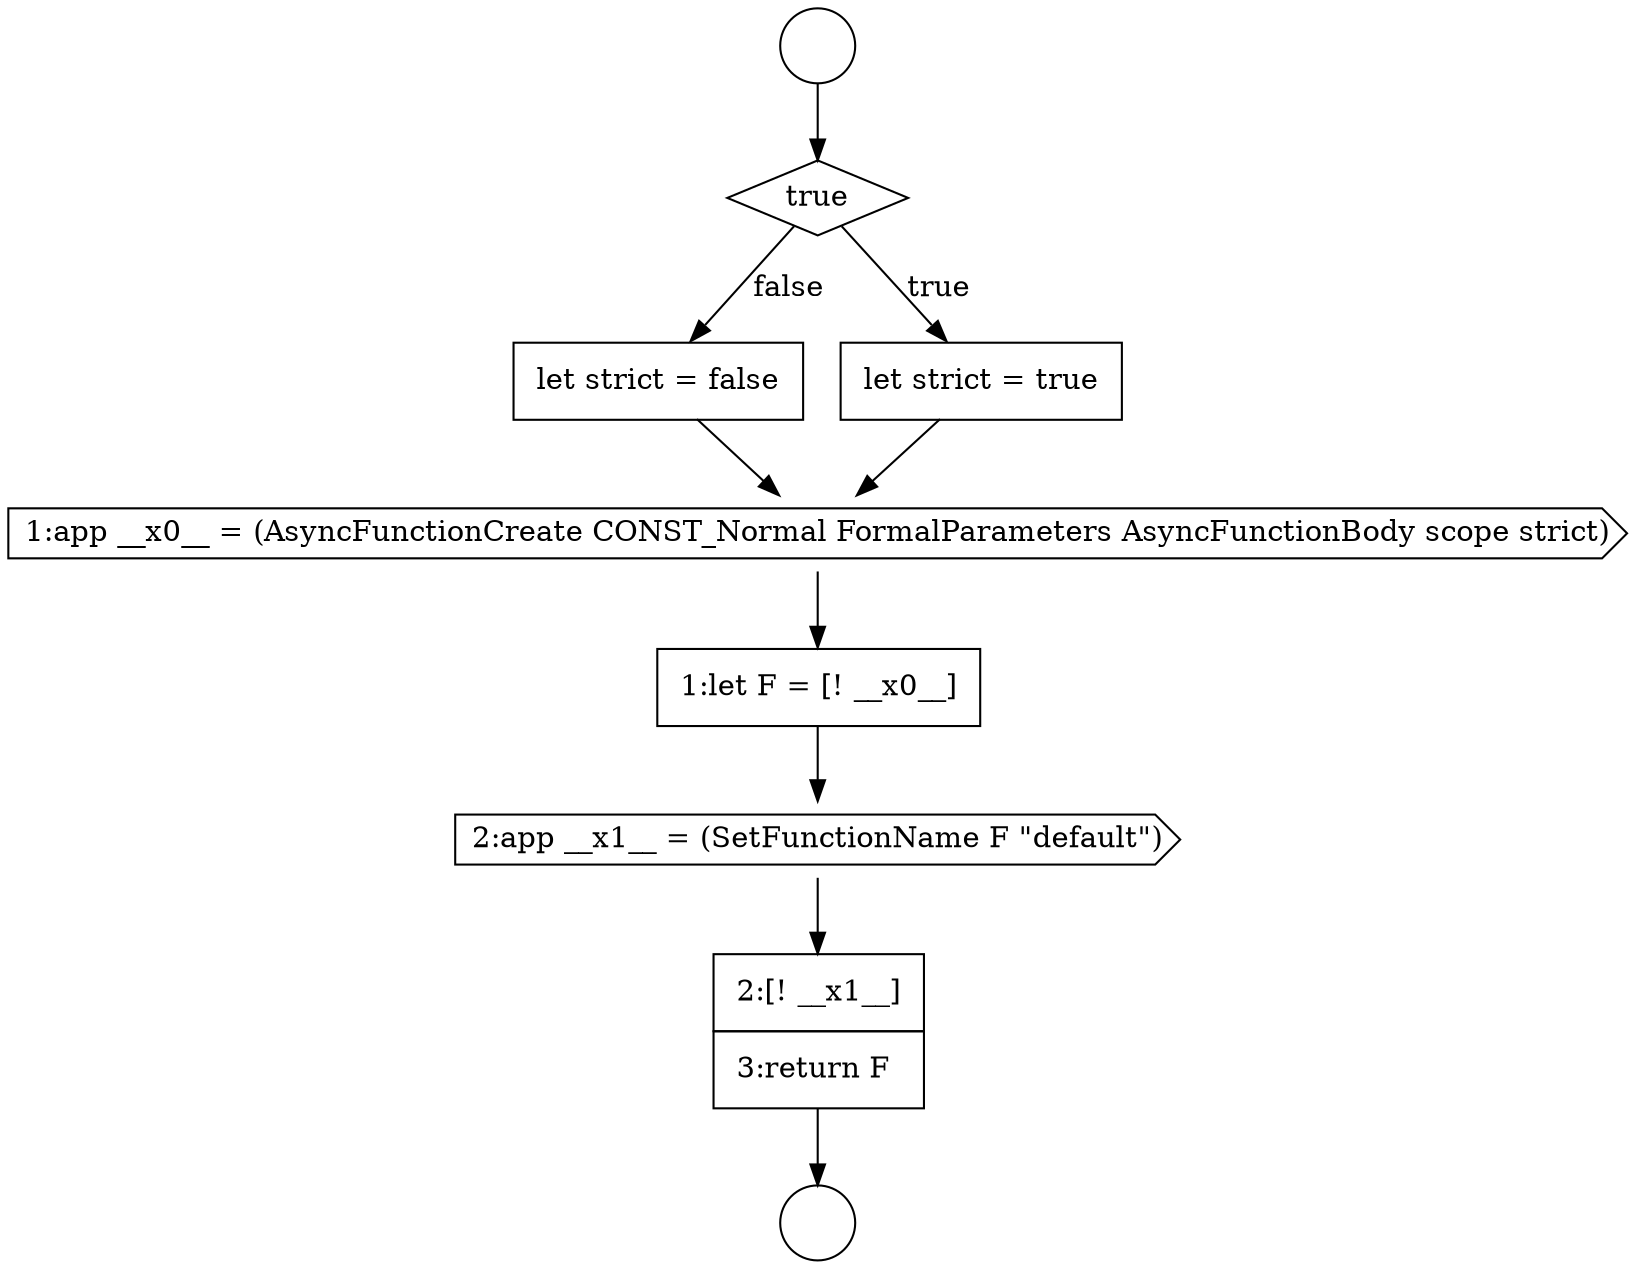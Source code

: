 digraph {
  node9208 [shape=none, margin=0, label=<<font color="black">
    <table border="0" cellborder="1" cellspacing="0" cellpadding="10">
      <tr><td align="left">let strict = false</td></tr>
    </table>
  </font>> color="black" fillcolor="white" style=filled]
  node9212 [shape=none, margin=0, label=<<font color="black">
    <table border="0" cellborder="1" cellspacing="0" cellpadding="10">
      <tr><td align="left">2:[! __x1__]</td></tr>
      <tr><td align="left">3:return F</td></tr>
    </table>
  </font>> color="black" fillcolor="white" style=filled]
  node9204 [shape=circle label=" " color="black" fillcolor="white" style=filled]
  node9209 [shape=cds, label=<<font color="black">1:app __x0__ = (AsyncFunctionCreate CONST_Normal FormalParameters AsyncFunctionBody scope strict)</font>> color="black" fillcolor="white" style=filled]
  node9207 [shape=none, margin=0, label=<<font color="black">
    <table border="0" cellborder="1" cellspacing="0" cellpadding="10">
      <tr><td align="left">let strict = true</td></tr>
    </table>
  </font>> color="black" fillcolor="white" style=filled]
  node9210 [shape=none, margin=0, label=<<font color="black">
    <table border="0" cellborder="1" cellspacing="0" cellpadding="10">
      <tr><td align="left">1:let F = [! __x0__]</td></tr>
    </table>
  </font>> color="black" fillcolor="white" style=filled]
  node9206 [shape=diamond, label=<<font color="black">true</font>> color="black" fillcolor="white" style=filled]
  node9205 [shape=circle label=" " color="black" fillcolor="white" style=filled]
  node9211 [shape=cds, label=<<font color="black">2:app __x1__ = (SetFunctionName F &quot;default&quot;)</font>> color="black" fillcolor="white" style=filled]
  node9208 -> node9209 [ color="black"]
  node9207 -> node9209 [ color="black"]
  node9211 -> node9212 [ color="black"]
  node9210 -> node9211 [ color="black"]
  node9204 -> node9206 [ color="black"]
  node9206 -> node9207 [label=<<font color="black">true</font>> color="black"]
  node9206 -> node9208 [label=<<font color="black">false</font>> color="black"]
  node9212 -> node9205 [ color="black"]
  node9209 -> node9210 [ color="black"]
}
